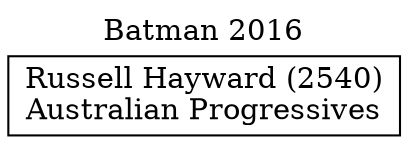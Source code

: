 // House preference flow
digraph "Russell Hayward (2540)_Batman_2016" {
	graph [label="Batman 2016" labelloc=t mclimit=10]
	node [shape=box]
	"Russell Hayward (2540)" [label="Russell Hayward (2540)
Australian Progressives"]
}
